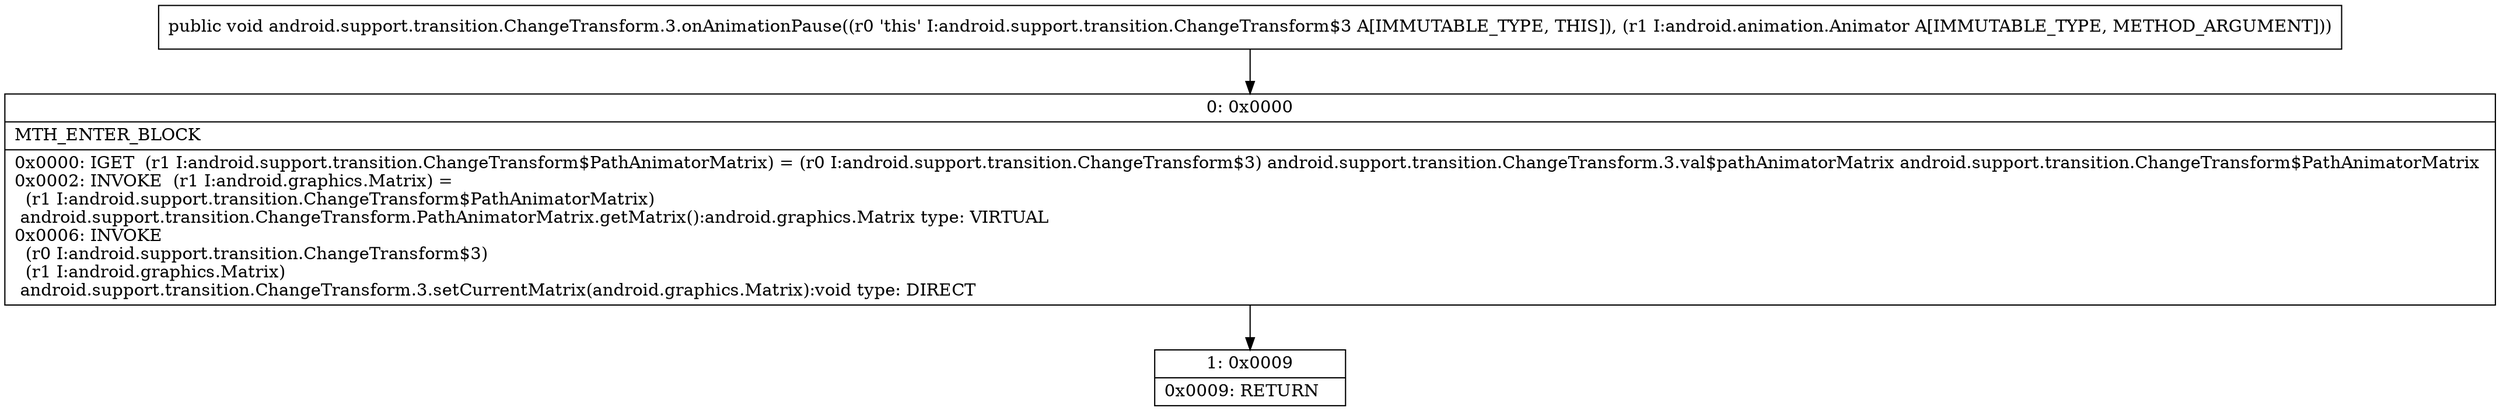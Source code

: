 digraph "CFG forandroid.support.transition.ChangeTransform.3.onAnimationPause(Landroid\/animation\/Animator;)V" {
Node_0 [shape=record,label="{0\:\ 0x0000|MTH_ENTER_BLOCK\l|0x0000: IGET  (r1 I:android.support.transition.ChangeTransform$PathAnimatorMatrix) = (r0 I:android.support.transition.ChangeTransform$3) android.support.transition.ChangeTransform.3.val$pathAnimatorMatrix android.support.transition.ChangeTransform$PathAnimatorMatrix \l0x0002: INVOKE  (r1 I:android.graphics.Matrix) = \l  (r1 I:android.support.transition.ChangeTransform$PathAnimatorMatrix)\l android.support.transition.ChangeTransform.PathAnimatorMatrix.getMatrix():android.graphics.Matrix type: VIRTUAL \l0x0006: INVOKE  \l  (r0 I:android.support.transition.ChangeTransform$3)\l  (r1 I:android.graphics.Matrix)\l android.support.transition.ChangeTransform.3.setCurrentMatrix(android.graphics.Matrix):void type: DIRECT \l}"];
Node_1 [shape=record,label="{1\:\ 0x0009|0x0009: RETURN   \l}"];
MethodNode[shape=record,label="{public void android.support.transition.ChangeTransform.3.onAnimationPause((r0 'this' I:android.support.transition.ChangeTransform$3 A[IMMUTABLE_TYPE, THIS]), (r1 I:android.animation.Animator A[IMMUTABLE_TYPE, METHOD_ARGUMENT])) }"];
MethodNode -> Node_0;
Node_0 -> Node_1;
}

